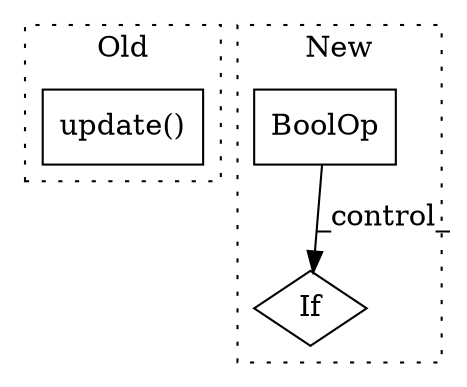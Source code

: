 digraph G {
subgraph cluster0 {
1 [label="update()" a="75" s="2972,2997" l="15,1" shape="box"];
label = "Old";
style="dotted";
}
subgraph cluster1 {
2 [label="BoolOp" a="72" s="1650" l="46" shape="box"];
3 [label="If" a="96" s="1804" l="3" shape="diamond"];
label = "New";
style="dotted";
}
2 -> 3 [label="_control_"];
}